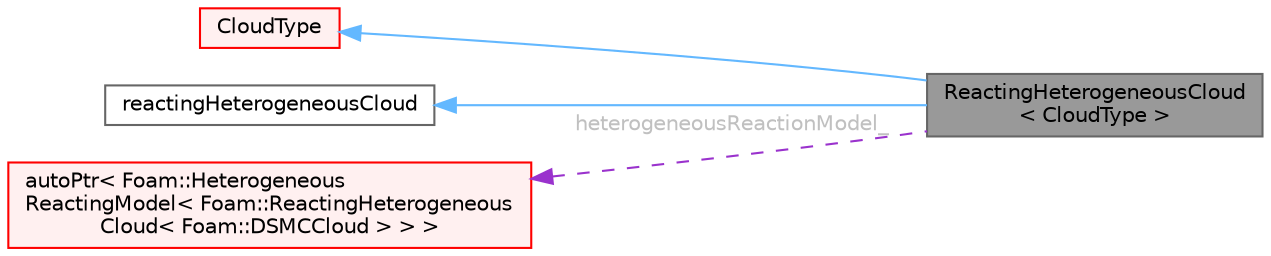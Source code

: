 digraph "ReactingHeterogeneousCloud&lt; CloudType &gt;"
{
 // LATEX_PDF_SIZE
  bgcolor="transparent";
  edge [fontname=Helvetica,fontsize=10,labelfontname=Helvetica,labelfontsize=10];
  node [fontname=Helvetica,fontsize=10,shape=box,height=0.2,width=0.4];
  rankdir="LR";
  Node1 [id="Node000001",label="ReactingHeterogeneousCloud\l\< CloudType \>",height=0.2,width=0.4,color="gray40", fillcolor="grey60", style="filled", fontcolor="black",tooltip="Templated base class for reacting heterogeneous cloud."];
  Node2 -> Node1 [id="edge1_Node000001_Node000002",dir="back",color="steelblue1",style="solid",tooltip=" "];
  Node2 [id="Node000002",label="CloudType",height=0.2,width=0.4,color="red", fillcolor="#FFF0F0", style="filled",URL="$classFoam_1_1DSMCCloud.html",tooltip="Templated base class for dsmc cloud."];
  Node24 -> Node1 [id="edge2_Node000001_Node000024",dir="back",color="steelblue1",style="solid",tooltip=" "];
  Node24 [id="Node000024",label="reactingHeterogeneousCloud",height=0.2,width=0.4,color="gray40", fillcolor="white", style="filled",URL="$classFoam_1_1reactingHeterogeneousCloud.html",tooltip="Virtual abstract base class for templated ReactingCloud."];
  Node25 -> Node1 [id="edge3_Node000001_Node000025",dir="back",color="darkorchid3",style="dashed",tooltip=" ",label=" heterogeneousReactionModel_",fontcolor="grey" ];
  Node25 [id="Node000025",label="autoPtr\< Foam::Heterogeneous\lReactingModel\< Foam::ReactingHeterogeneous\lCloud\< Foam::DSMCCloud \> \> \>",height=0.2,width=0.4,color="red", fillcolor="#FFF0F0", style="filled",URL="$classFoam_1_1autoPtr.html",tooltip=" "];
}
